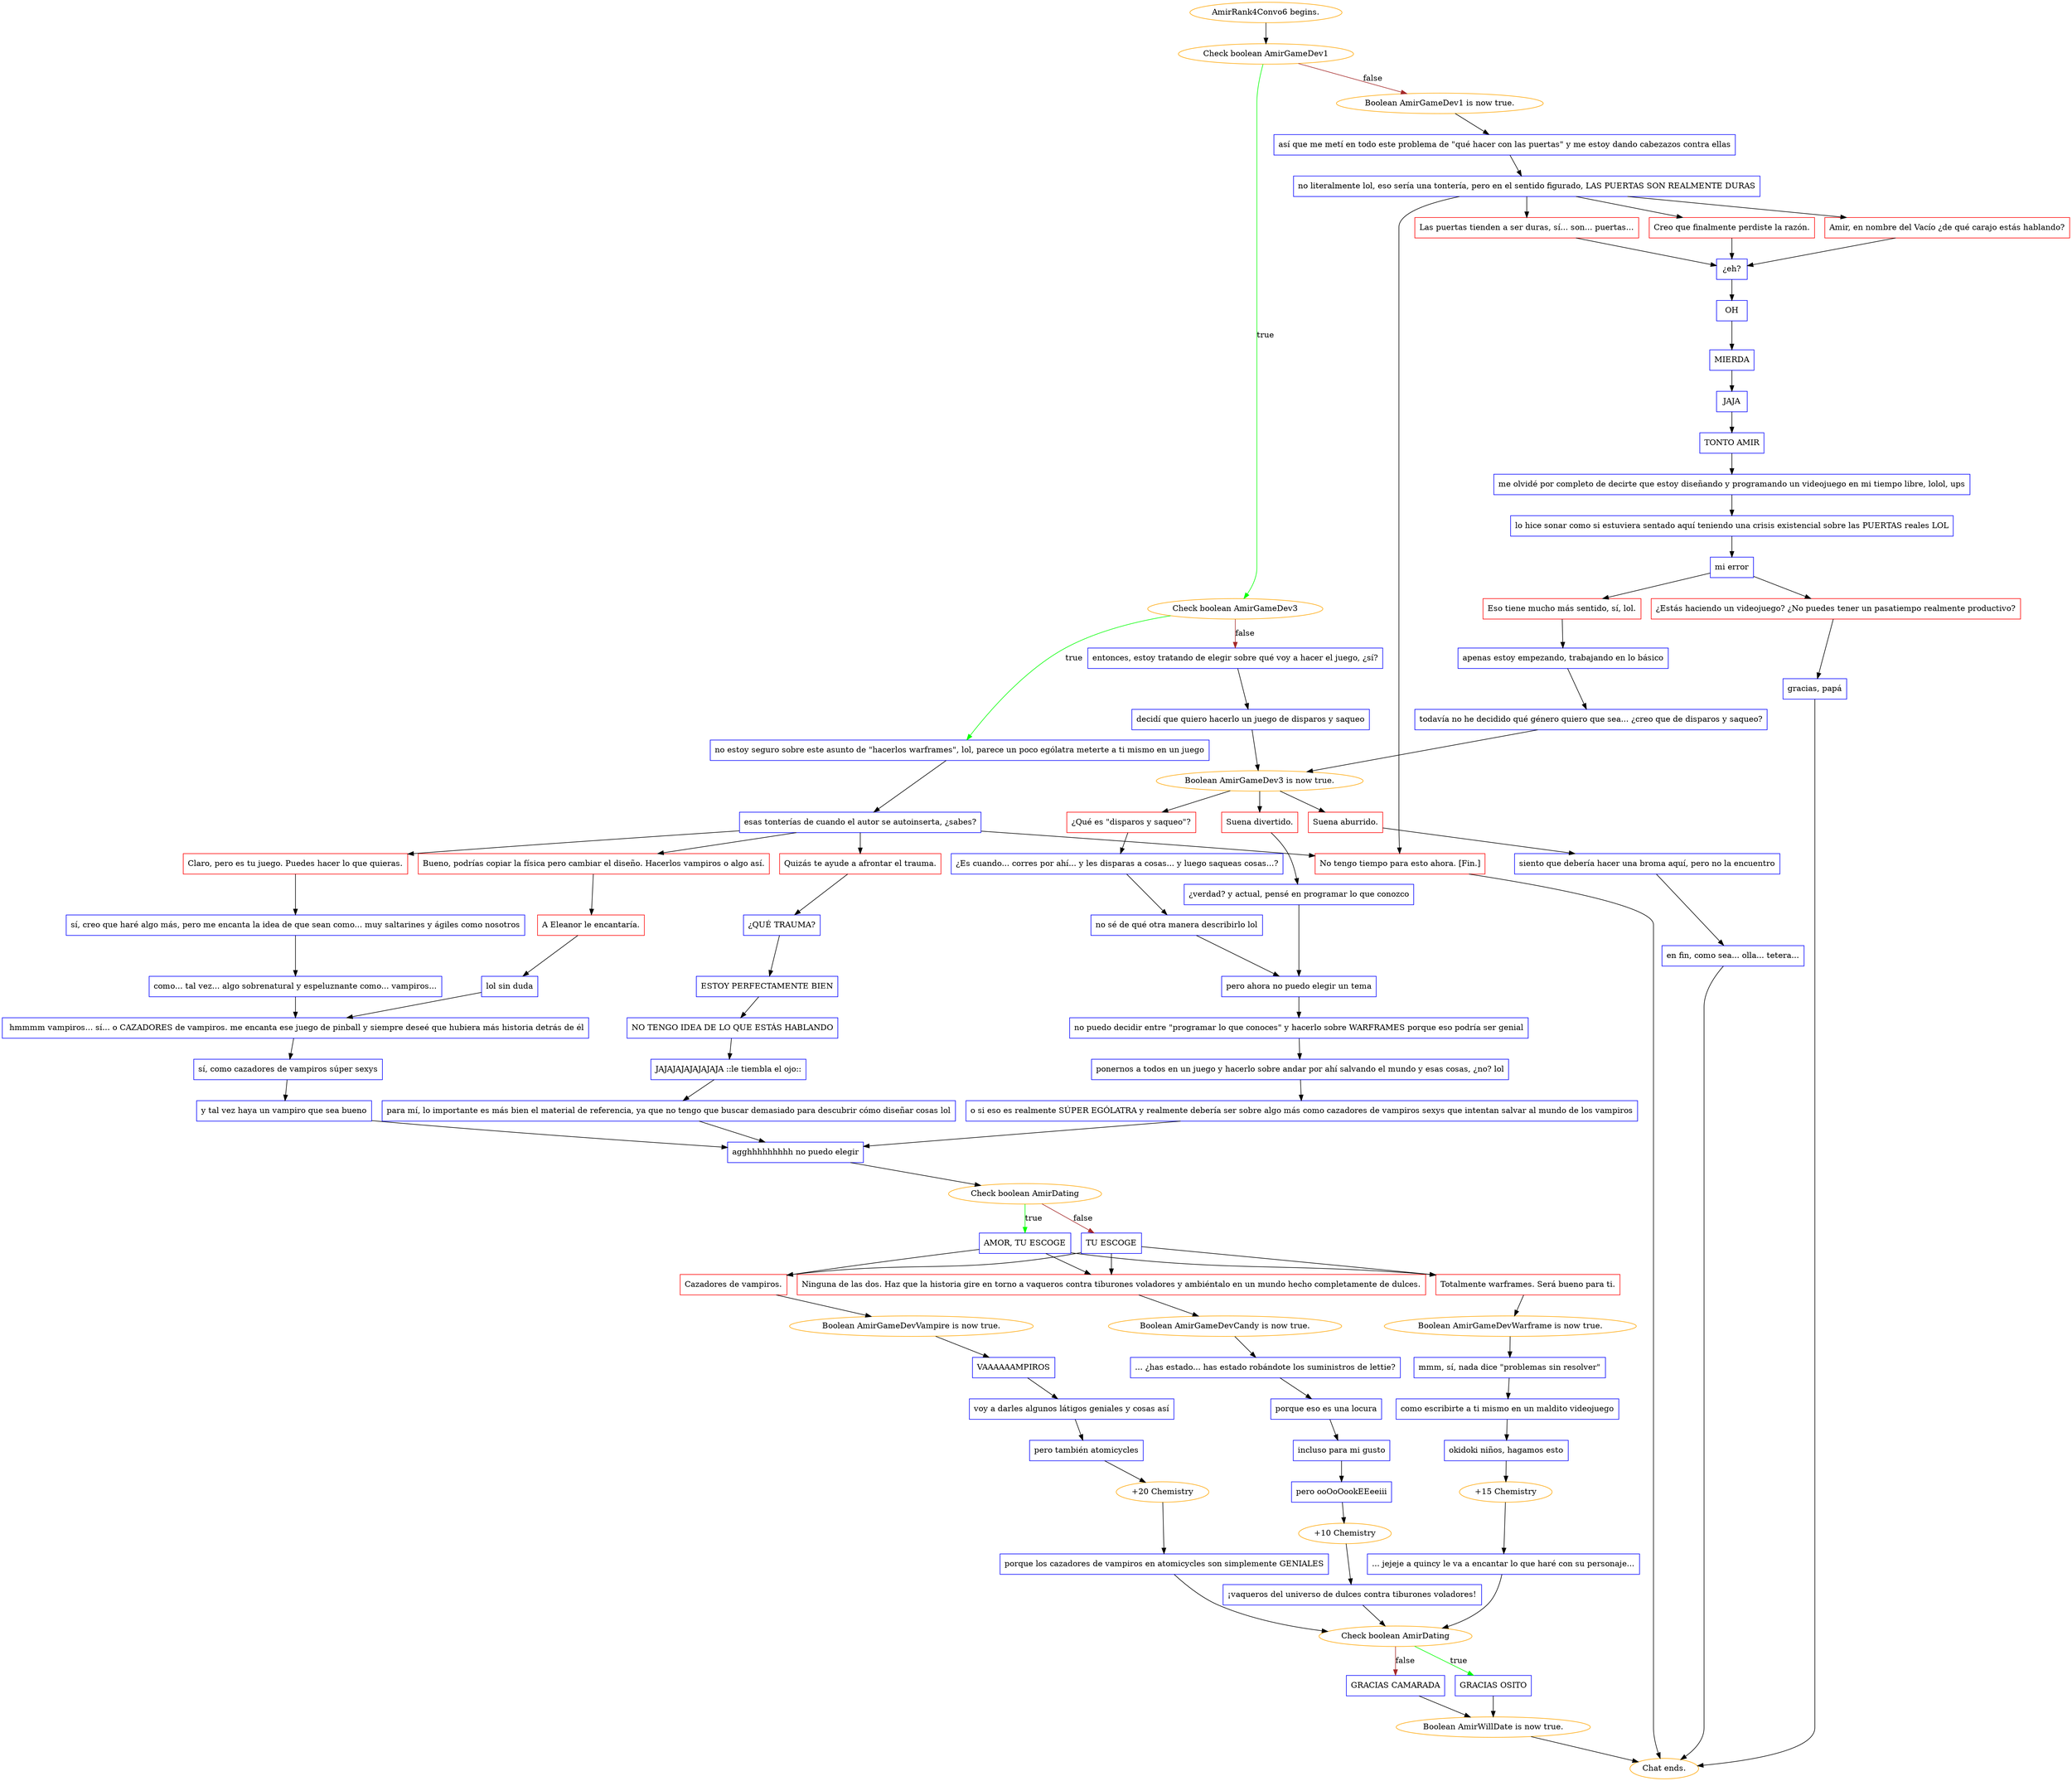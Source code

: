 digraph {
	"AmirRank4Convo6 begins." [color=orange];
		"AmirRank4Convo6 begins." -> j3779788990;
	j3779788990 [label="Check boolean AmirGameDev1",color=orange];
		j3779788990 -> j207560013 [label=true,color=green];
		j3779788990 -> j1476827132 [label=false,color=brown];
	j207560013 [label="Check boolean AmirGameDev3",color=orange];
		j207560013 -> j3651235732 [label=true,color=green];
		j207560013 -> j3249331263 [label=false,color=brown];
	j1476827132 [label="Boolean AmirGameDev1 is now true.",color=orange];
		j1476827132 -> j3717529879;
	j3651235732 [label="no estoy seguro sobre este asunto de \"hacerlos warframes\", lol, parece un poco ególatra meterte a ti mismo en un juego",shape=box,color=blue];
		j3651235732 -> j1224221418;
	j3249331263 [label="entonces, estoy tratando de elegir sobre qué voy a hacer el juego, ¿sí?",shape=box,color=blue];
		j3249331263 -> j2415884411;
	j3717529879 [label="así que me metí en todo este problema de \"qué hacer con las puertas\" y me estoy dando cabezazos contra ellas",shape=box,color=blue];
		j3717529879 -> j159290345;
	j1224221418 [label="esas tonterías de cuando el autor se autoinserta, ¿sabes?",shape=box,color=blue];
		j1224221418 -> j2423149169;
		j1224221418 -> j3536518027;
		j1224221418 -> j1295869674;
		j1224221418 -> j1592308905;
	j2415884411 [label="decidí que quiero hacerlo un juego de disparos y saqueo",shape=box,color=blue];
		j2415884411 -> j3634123511;
	j159290345 [label="no literalmente lol, eso sería una tontería, pero en el sentido figurado, LAS PUERTAS SON REALMENTE DURAS",shape=box,color=blue];
		j159290345 -> j2210012043;
		j159290345 -> j2996256967;
		j159290345 -> j3181150338;
		j159290345 -> j1592308905;
	j2423149169 [label="Bueno, podrías copiar la física pero cambiar el diseño. Hacerlos vampiros o algo así.",shape=box,color=red];
		j2423149169 -> j741831318;
	j3536518027 [label="Claro, pero es tu juego. Puedes hacer lo que quieras.",shape=box,color=red];
		j3536518027 -> j840938382;
	j1295869674 [label="Quizás te ayude a afrontar el trauma.",shape=box,color=red];
		j1295869674 -> j4219170759;
	j1592308905 [label="No tengo tiempo para esto ahora. [Fin.]",shape=box,color=red];
		j1592308905 -> "Chat ends.";
	j3634123511 [label="Boolean AmirGameDev3 is now true.",color=orange];
		j3634123511 -> j1656298147;
		j3634123511 -> j1379787599;
		j3634123511 -> j297226891;
	j2210012043 [label="Amir, en nombre del Vacío ¿de qué carajo estás hablando?",shape=box,color=red];
		j2210012043 -> j3837387903;
	j2996256967 [label="Las puertas tienden a ser duras, sí... son... puertas...",shape=box,color=red];
		j2996256967 -> j3837387903;
	j3181150338 [label="Creo que finalmente perdiste la razón.",shape=box,color=red];
		j3181150338 -> j3837387903;
	j741831318 [label="A Eleanor le encantaría.",shape=box,color=red];
		j741831318 -> j3174966507;
	j840938382 [label="sí, creo que haré algo más, pero me encanta la idea de que sean como... muy saltarines y ágiles como nosotros",shape=box,color=blue];
		j840938382 -> j2690399353;
	j4219170759 [label="¿QUÉ TRAUMA?",shape=box,color=blue];
		j4219170759 -> j2110993499;
	"Chat ends." [color=orange];
	j1656298147 [label="Suena divertido.",shape=box,color=red];
		j1656298147 -> j1955981745;
	j1379787599 [label="¿Qué es \"disparos y saqueo\"?",shape=box,color=red];
		j1379787599 -> j1192940989;
	j297226891 [label="Suena aburrido.",shape=box,color=red];
		j297226891 -> j3171854222;
	j3837387903 [label="¿eh?",shape=box,color=blue];
		j3837387903 -> j2052477817;
	j3174966507 [label="lol sin duda",shape=box,color=blue];
		j3174966507 -> j1936840430;
	j2690399353 [label="como... tal vez... algo sobrenatural y espeluznante como... vampiros...",shape=box,color=blue];
		j2690399353 -> j1936840430;
	j2110993499 [label="ESTOY PERFECTAMENTE BIEN",shape=box,color=blue];
		j2110993499 -> j2350555977;
	j1955981745 [label="¿verdad? y actual, pensé en programar lo que conozco",shape=box,color=blue];
		j1955981745 -> j395277678;
	j1192940989 [label="¿Es cuando... corres por ahí... y les disparas a cosas... y luego saqueas cosas...?",shape=box,color=blue];
		j1192940989 -> j371300529;
	j3171854222 [label="siento que debería hacer una broma aquí, pero no la encuentro",shape=box,color=blue];
		j3171854222 -> j181810189;
	j2052477817 [label="OH",shape=box,color=blue];
		j2052477817 -> j2041804036;
	j1936840430 [label=" hmmmm vampiros... sí... o CAZADORES de vampiros. me encanta ese juego de pinball y siempre deseé que hubiera más historia detrás de él",shape=box,color=blue];
		j1936840430 -> j2415355028;
	j2350555977 [label="NO TENGO IDEA DE LO QUE ESTÁS HABLANDO",shape=box,color=blue];
		j2350555977 -> j592829250;
	j395277678 [label="pero ahora no puedo elegir un tema",shape=box,color=blue];
		j395277678 -> j3631822044;
	j371300529 [label="no sé de qué otra manera describirlo lol",shape=box,color=blue];
		j371300529 -> j395277678;
	j181810189 [label="en fin, como sea... olla... tetera...",shape=box,color=blue];
		j181810189 -> "Chat ends.";
	j2041804036 [label="MIERDA",shape=box,color=blue];
		j2041804036 -> j2157126224;
	j2415355028 [label="sí, como cazadores de vampiros súper sexys",shape=box,color=blue];
		j2415355028 -> j1249806820;
	j592829250 [label="JAJAJAJAJAJAJAJA ::le tiembla el ojo::",shape=box,color=blue];
		j592829250 -> j1676148609;
	j3631822044 [label="no puedo decidir entre \"programar lo que conoces\" y hacerlo sobre WARFRAMES porque eso podría ser genial",shape=box,color=blue];
		j3631822044 -> j65284483;
	j2157126224 [label="JAJA",shape=box,color=blue];
		j2157126224 -> j364235464;
	j1249806820 [label="y tal vez haya un vampiro que sea bueno",shape=box,color=blue];
		j1249806820 -> j4225021367;
	j1676148609 [label="para mí, lo importante es más bien el material de referencia, ya que no tengo que buscar demasiado para descubrir cómo diseñar cosas lol",shape=box,color=blue];
		j1676148609 -> j4225021367;
	j65284483 [label="ponernos a todos en un juego y hacerlo sobre andar por ahí salvando el mundo y esas cosas, ¿no? lol",shape=box,color=blue];
		j65284483 -> j1420333730;
	j364235464 [label="TONTO AMIR",shape=box,color=blue];
		j364235464 -> j3206542615;
	j4225021367 [label="agghhhhhhhhh no puedo elegir",shape=box,color=blue];
		j4225021367 -> j2472845306;
	j1420333730 [label="o si eso es realmente SÚPER EGÓLATRA y realmente debería ser sobre algo más como cazadores de vampiros sexys que intentan salvar al mundo de los vampiros",shape=box,color=blue];
		j1420333730 -> j4225021367;
	j3206542615 [label="me olvidé por completo de decirte que estoy diseñando y programando un videojuego en mi tiempo libre, lolol, ups",shape=box,color=blue];
		j3206542615 -> j1498760457;
	j2472845306 [label="Check boolean AmirDating",color=orange];
		j2472845306 -> j2409803908 [label=true,color=green];
		j2472845306 -> j3496373133 [label=false,color=brown];
	j1498760457 [label="lo hice sonar como si estuviera sentado aquí teniendo una crisis existencial sobre las PUERTAS reales LOL",shape=box,color=blue];
		j1498760457 -> j1105232371;
	j2409803908 [label="AMOR, TU ESCOGE",shape=box,color=blue];
		j2409803908 -> j3478338041;
		j2409803908 -> j2397276517;
		j2409803908 -> j1589713434;
	j3496373133 [label="TU ESCOGE",shape=box,color=blue];
		j3496373133 -> j1589713434;
		j3496373133 -> j2397276517;
		j3496373133 -> j3478338041;
	j1105232371 [label="mi error",shape=box,color=blue];
		j1105232371 -> j92896286;
		j1105232371 -> j3259660230;
	j3478338041 [label="Cazadores de vampiros.",shape=box,color=red];
		j3478338041 -> j2176534968;
	j2397276517 [label="Totalmente warframes. Será bueno para ti.",shape=box,color=red];
		j2397276517 -> j1433626368;
	j1589713434 [label="Ninguna de las dos. Haz que la historia gire en torno a vaqueros contra tiburones voladores y ambiéntalo en un mundo hecho completamente de dulces.",shape=box,color=red];
		j1589713434 -> j3325347301;
	j92896286 [label="Eso tiene mucho más sentido, sí, lol.",shape=box,color=red];
		j92896286 -> j1916083589;
	j3259660230 [label="¿Estás haciendo un videojuego? ¿No puedes tener un pasatiempo realmente productivo?",shape=box,color=red];
		j3259660230 -> j347737059;
	j2176534968 [label="Boolean AmirGameDevVampire is now true.",color=orange];
		j2176534968 -> j347037547;
	j1433626368 [label="Boolean AmirGameDevWarframe is now true.",color=orange];
		j1433626368 -> j1808474799;
	j3325347301 [label="Boolean AmirGameDevCandy is now true.",color=orange];
		j3325347301 -> j1078394100;
	j1916083589 [label="apenas estoy empezando, trabajando en lo básico",shape=box,color=blue];
		j1916083589 -> j917595581;
	j347737059 [label="gracias, papá",shape=box,color=blue];
		j347737059 -> "Chat ends.";
	j347037547 [label="VAAAAAAMPIROS",shape=box,color=blue];
		j347037547 -> j2122765492;
	j1808474799 [label="mmm, sí, nada dice \"problemas sin resolver\"",shape=box,color=blue];
		j1808474799 -> j1512641233;
	j1078394100 [label="... ¿has estado... has estado robándote los suministros de lettie?",shape=box,color=blue];
		j1078394100 -> j1357919668;
	j917595581 [label="todavía no he decidido qué género quiero que sea... ¿creo que de disparos y saqueo?",shape=box,color=blue];
		j917595581 -> j3634123511;
	j2122765492 [label="voy a darles algunos látigos geniales y cosas así",shape=box,color=blue];
		j2122765492 -> j1249918948;
	j1512641233 [label="como escribirte a ti mismo en un maldito videojuego",shape=box,color=blue];
		j1512641233 -> j3927813071;
	j1357919668 [label="porque eso es una locura",shape=box,color=blue];
		j1357919668 -> j1357198063;
	j1249918948 [label="pero también atomicycles",shape=box,color=blue];
		j1249918948 -> j3561073471;
	j3927813071 [label="okidoki niños, hagamos esto",shape=box,color=blue];
		j3927813071 -> j3237554777;
	j1357198063 [label="incluso para mi gusto",shape=box,color=blue];
		j1357198063 -> j1965332679;
	j3561073471 [label="+20 Chemistry",color=orange];
		j3561073471 -> j334279813;
	j3237554777 [label="+15 Chemistry",color=orange];
		j3237554777 -> j3894417598;
	j1965332679 [label="pero ooOoOookEEeeiii",shape=box,color=blue];
		j1965332679 -> j556356439;
	j334279813 [label="porque los cazadores de vampiros en atomicycles son simplemente GENIALES",shape=box,color=blue];
		j334279813 -> j1483234493;
	j3894417598 [label="... jejeje a quincy le va a encantar lo que haré con su personaje...",shape=box,color=blue];
		j3894417598 -> j1483234493;
	j556356439 [label="+10 Chemistry",color=orange];
		j556356439 -> j1300696824;
	j1483234493 [label="Check boolean AmirDating",color=orange];
		j1483234493 -> j43956551 [label=true,color=green];
		j1483234493 -> j1717611228 [label=false,color=brown];
	j1300696824 [label="¡vaqueros del universo de dulces contra tiburones voladores!",shape=box,color=blue];
		j1300696824 -> j1483234493;
	j43956551 [label="GRACIAS OSITO",shape=box,color=blue];
		j43956551 -> j1538486228;
	j1717611228 [label="GRACIAS CAMARADA",shape=box,color=blue];
		j1717611228 -> j1538486228;
	j1538486228 [label="Boolean AmirWillDate is now true.",color=orange];
		j1538486228 -> "Chat ends.";
}